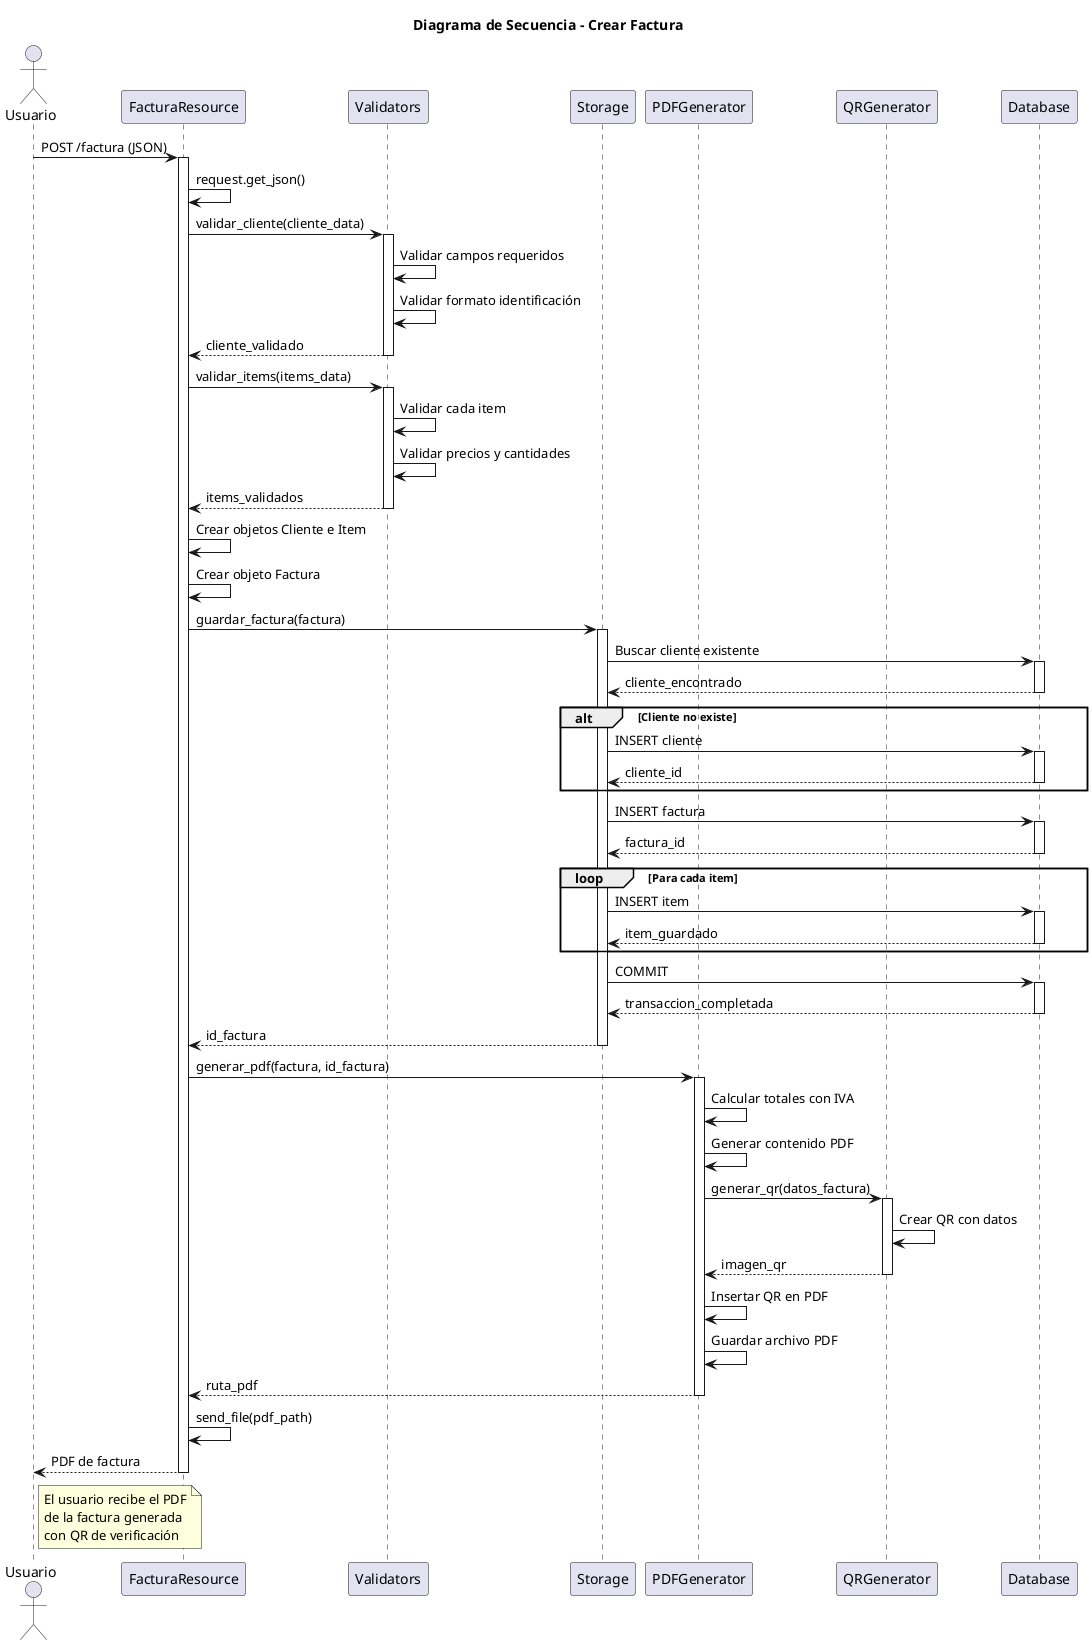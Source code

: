 @startuml Diagrama de Secuencia - Crear Factura

title Diagrama de Secuencia - Crear Factura

actor Usuario
participant "FacturaResource" as FR
participant "Validators" as VAL
participant "Storage" as STO
participant "PDFGenerator" as PDF
participant "QRGenerator" as QR
participant "Database" as DB

Usuario -> FR: POST /factura (JSON)
activate FR

FR -> FR: request.get_json()
FR -> VAL: validar_cliente(cliente_data)
activate VAL
VAL -> VAL: Validar campos requeridos
VAL -> VAL: Validar formato identificación
VAL --> FR: cliente_validado
deactivate VAL

FR -> VAL: validar_items(items_data)
activate VAL
VAL -> VAL: Validar cada item
VAL -> VAL: Validar precios y cantidades
VAL --> FR: items_validados
deactivate VAL

FR -> FR: Crear objetos Cliente e Item
FR -> FR: Crear objeto Factura

FR -> STO: guardar_factura(factura)
activate STO

STO -> DB: Buscar cliente existente
activate DB
DB --> STO: cliente_encontrado
deactivate DB

alt Cliente no existe
    STO -> DB: INSERT cliente
    activate DB
    DB --> STO: cliente_id
    deactivate DB
end

STO -> DB: INSERT factura
activate DB
DB --> STO: factura_id
deactivate DB

loop Para cada item
    STO -> DB: INSERT item
    activate DB
    DB --> STO: item_guardado
    deactivate DB
end

STO -> DB: COMMIT
activate DB
DB --> STO: transaccion_completada
deactivate DB

STO --> FR: id_factura
deactivate STO

FR -> PDF: generar_pdf(factura, id_factura)
activate PDF

PDF -> PDF: Calcular totales con IVA
PDF -> PDF: Generar contenido PDF
PDF -> QR: generar_qr(datos_factura)
activate QR
QR -> QR: Crear QR con datos
QR --> PDF: imagen_qr
deactivate QR

PDF -> PDF: Insertar QR en PDF
PDF -> PDF: Guardar archivo PDF
PDF --> FR: ruta_pdf
deactivate PDF

FR -> FR: send_file(pdf_path)
FR --> Usuario: PDF de factura
deactivate FR

note right of Usuario
  El usuario recibe el PDF
  de la factura generada
  con QR de verificación
end note

@enduml 